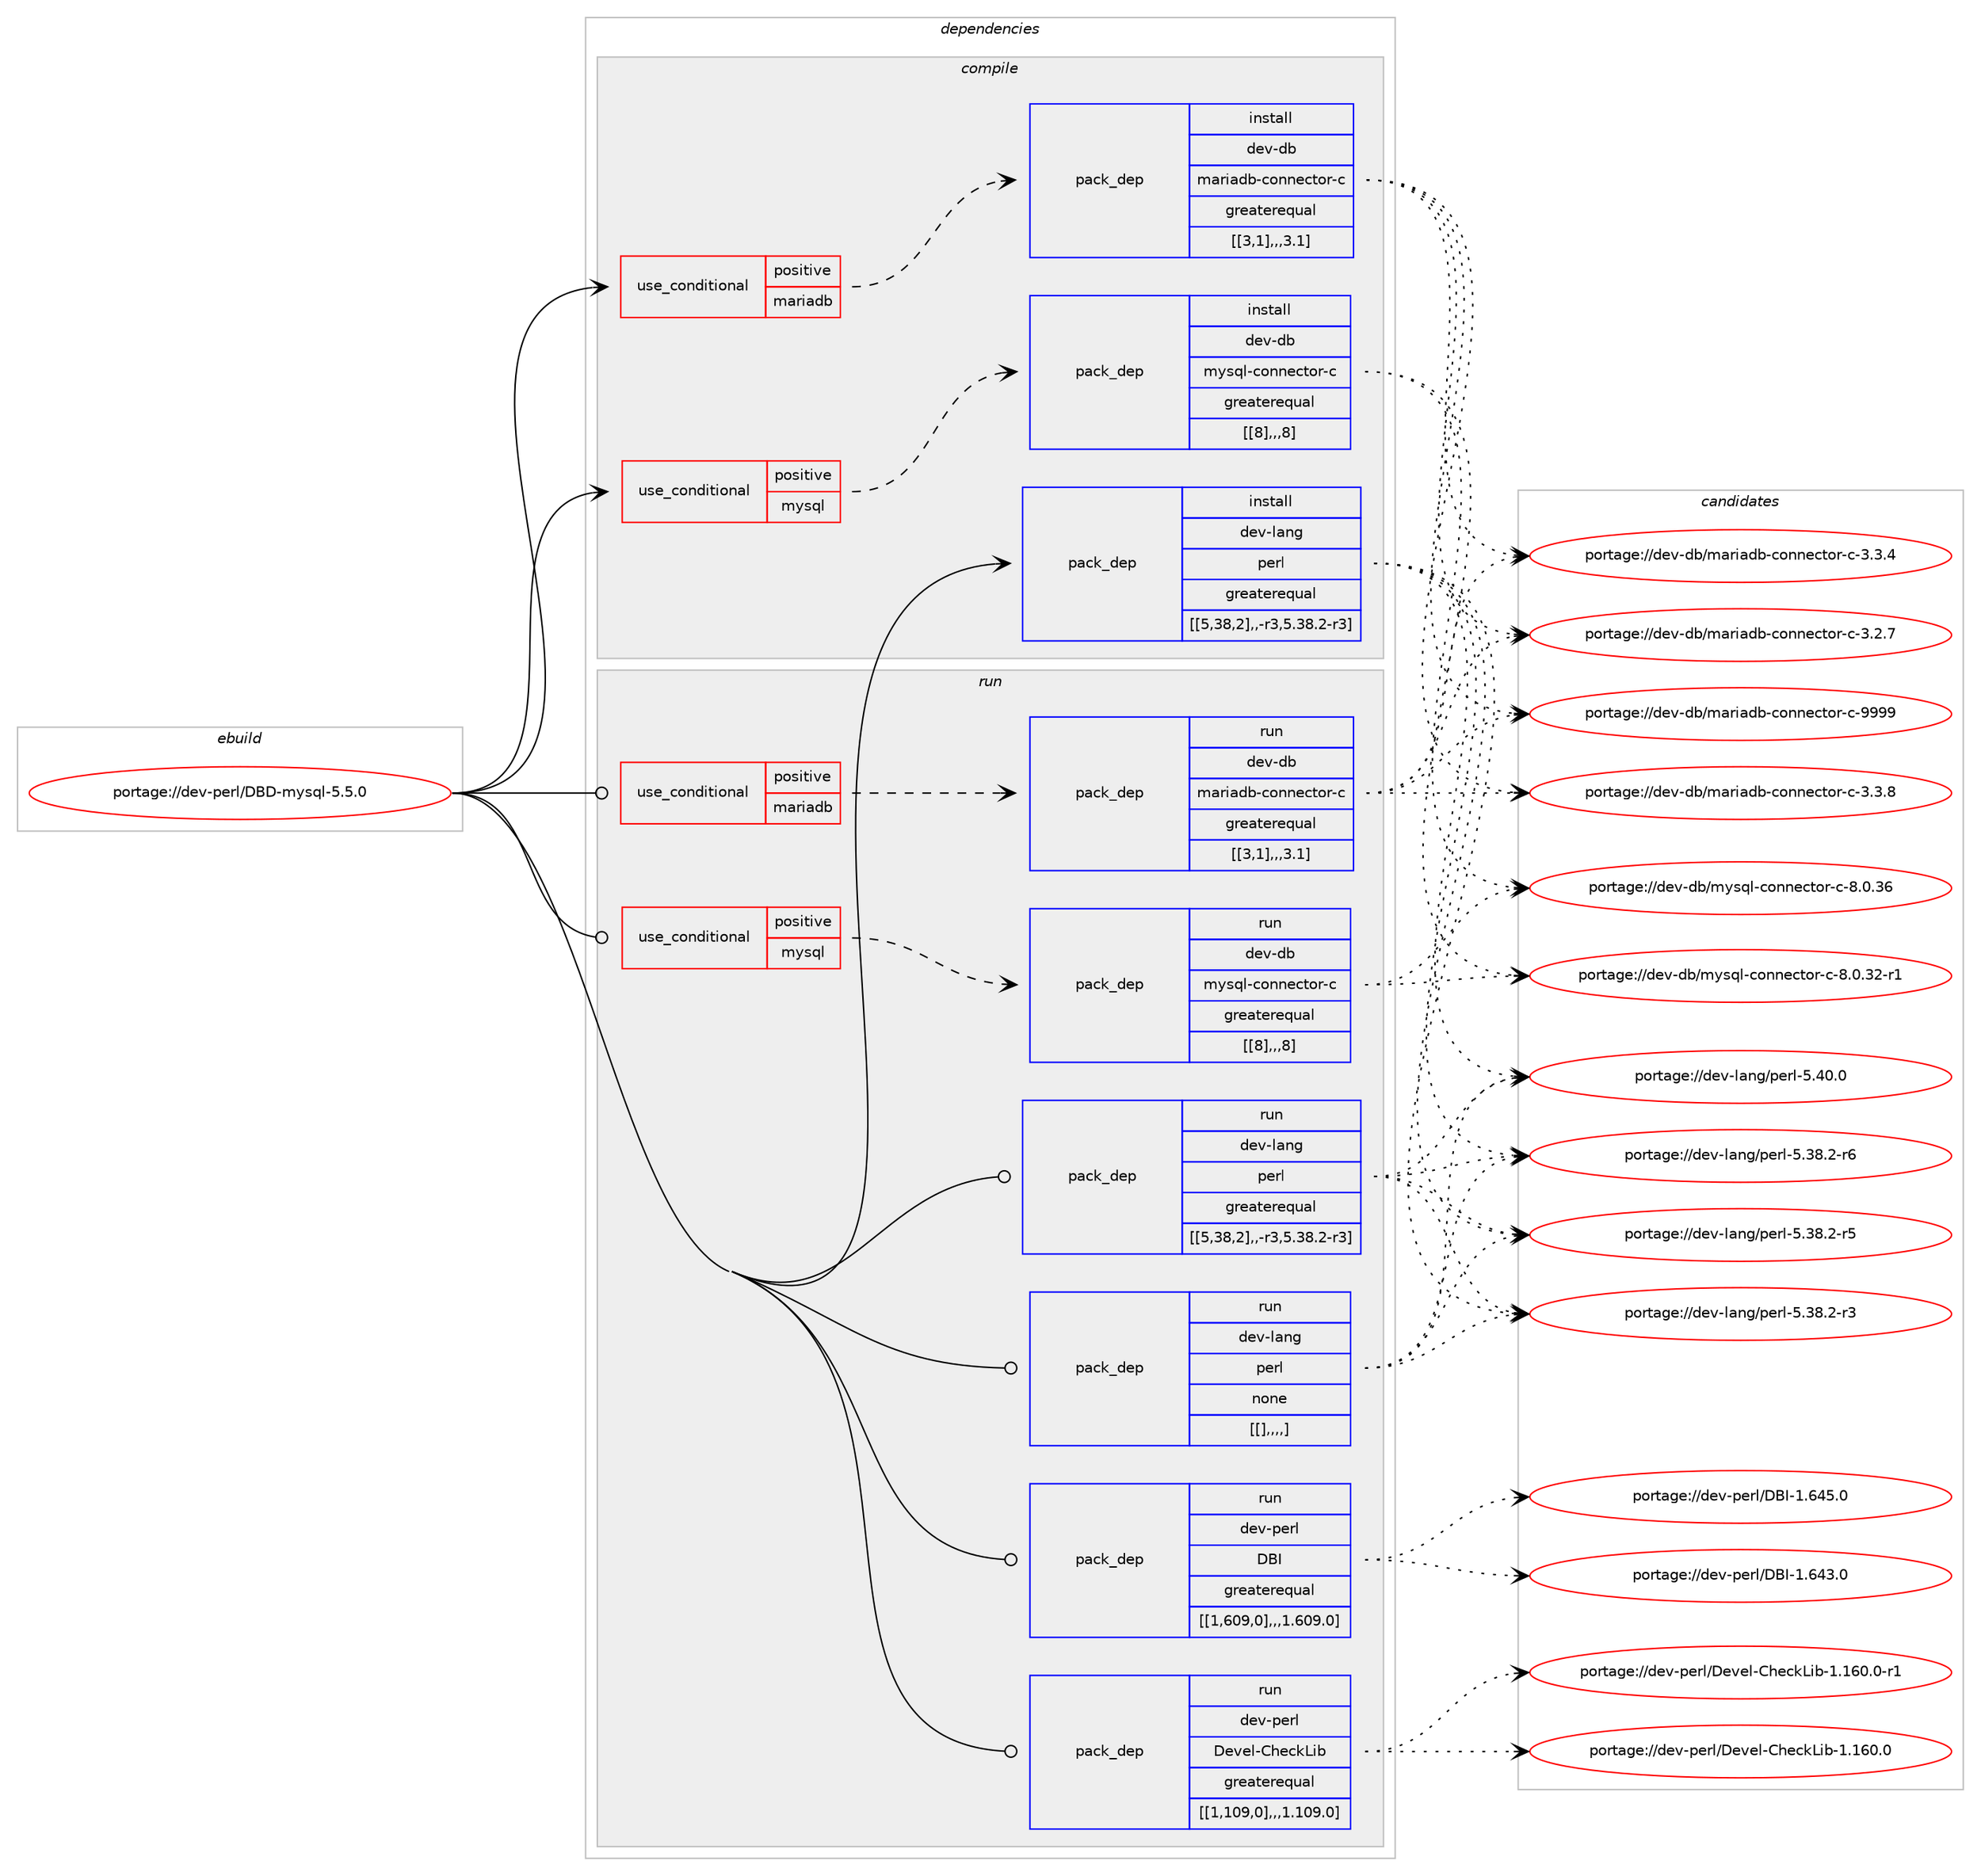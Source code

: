 digraph prolog {

# *************
# Graph options
# *************

newrank=true;
concentrate=true;
compound=true;
graph [rankdir=LR,fontname=Helvetica,fontsize=10,ranksep=1.5];#, ranksep=2.5, nodesep=0.2];
edge  [arrowhead=vee];
node  [fontname=Helvetica,fontsize=10];

# **********
# The ebuild
# **********

subgraph cluster_leftcol {
color=gray;
label=<<i>ebuild</i>>;
id [label="portage://dev-perl/DBD-mysql-5.5.0", color=red, width=4, href="../dev-perl/DBD-mysql-5.5.0.svg"];
}

# ****************
# The dependencies
# ****************

subgraph cluster_midcol {
color=gray;
label=<<i>dependencies</i>>;
subgraph cluster_compile {
fillcolor="#eeeeee";
style=filled;
label=<<i>compile</i>>;
subgraph cond31724 {
dependency132276 [label=<<TABLE BORDER="0" CELLBORDER="1" CELLSPACING="0" CELLPADDING="4"><TR><TD ROWSPAN="3" CELLPADDING="10">use_conditional</TD></TR><TR><TD>positive</TD></TR><TR><TD>mariadb</TD></TR></TABLE>>, shape=none, color=red];
subgraph pack99273 {
dependency132278 [label=<<TABLE BORDER="0" CELLBORDER="1" CELLSPACING="0" CELLPADDING="4" WIDTH="220"><TR><TD ROWSPAN="6" CELLPADDING="30">pack_dep</TD></TR><TR><TD WIDTH="110">install</TD></TR><TR><TD>dev-db</TD></TR><TR><TD>mariadb-connector-c</TD></TR><TR><TD>greaterequal</TD></TR><TR><TD>[[3,1],,,3.1]</TD></TR></TABLE>>, shape=none, color=blue];
}
dependency132276:e -> dependency132278:w [weight=20,style="dashed",arrowhead="vee"];
}
id:e -> dependency132276:w [weight=20,style="solid",arrowhead="vee"];
subgraph cond31726 {
dependency132281 [label=<<TABLE BORDER="0" CELLBORDER="1" CELLSPACING="0" CELLPADDING="4"><TR><TD ROWSPAN="3" CELLPADDING="10">use_conditional</TD></TR><TR><TD>positive</TD></TR><TR><TD>mysql</TD></TR></TABLE>>, shape=none, color=red];
subgraph pack99278 {
dependency132284 [label=<<TABLE BORDER="0" CELLBORDER="1" CELLSPACING="0" CELLPADDING="4" WIDTH="220"><TR><TD ROWSPAN="6" CELLPADDING="30">pack_dep</TD></TR><TR><TD WIDTH="110">install</TD></TR><TR><TD>dev-db</TD></TR><TR><TD>mysql-connector-c</TD></TR><TR><TD>greaterequal</TD></TR><TR><TD>[[8],,,8]</TD></TR></TABLE>>, shape=none, color=blue];
}
dependency132281:e -> dependency132284:w [weight=20,style="dashed",arrowhead="vee"];
}
id:e -> dependency132281:w [weight=20,style="solid",arrowhead="vee"];
subgraph pack99281 {
dependency132287 [label=<<TABLE BORDER="0" CELLBORDER="1" CELLSPACING="0" CELLPADDING="4" WIDTH="220"><TR><TD ROWSPAN="6" CELLPADDING="30">pack_dep</TD></TR><TR><TD WIDTH="110">install</TD></TR><TR><TD>dev-lang</TD></TR><TR><TD>perl</TD></TR><TR><TD>greaterequal</TD></TR><TR><TD>[[5,38,2],,-r3,5.38.2-r3]</TD></TR></TABLE>>, shape=none, color=blue];
}
id:e -> dependency132287:w [weight=20,style="solid",arrowhead="vee"];
}
subgraph cluster_compileandrun {
fillcolor="#eeeeee";
style=filled;
label=<<i>compile and run</i>>;
}
subgraph cluster_run {
fillcolor="#eeeeee";
style=filled;
label=<<i>run</i>>;
subgraph cond31729 {
dependency132292 [label=<<TABLE BORDER="0" CELLBORDER="1" CELLSPACING="0" CELLPADDING="4"><TR><TD ROWSPAN="3" CELLPADDING="10">use_conditional</TD></TR><TR><TD>positive</TD></TR><TR><TD>mariadb</TD></TR></TABLE>>, shape=none, color=red];
subgraph pack99284 {
dependency132294 [label=<<TABLE BORDER="0" CELLBORDER="1" CELLSPACING="0" CELLPADDING="4" WIDTH="220"><TR><TD ROWSPAN="6" CELLPADDING="30">pack_dep</TD></TR><TR><TD WIDTH="110">run</TD></TR><TR><TD>dev-db</TD></TR><TR><TD>mariadb-connector-c</TD></TR><TR><TD>greaterequal</TD></TR><TR><TD>[[3,1],,,3.1]</TD></TR></TABLE>>, shape=none, color=blue];
}
dependency132292:e -> dependency132294:w [weight=20,style="dashed",arrowhead="vee"];
}
id:e -> dependency132292:w [weight=20,style="solid",arrowhead="odot"];
subgraph cond31733 {
dependency132307 [label=<<TABLE BORDER="0" CELLBORDER="1" CELLSPACING="0" CELLPADDING="4"><TR><TD ROWSPAN="3" CELLPADDING="10">use_conditional</TD></TR><TR><TD>positive</TD></TR><TR><TD>mysql</TD></TR></TABLE>>, shape=none, color=red];
subgraph pack99299 {
dependency132308 [label=<<TABLE BORDER="0" CELLBORDER="1" CELLSPACING="0" CELLPADDING="4" WIDTH="220"><TR><TD ROWSPAN="6" CELLPADDING="30">pack_dep</TD></TR><TR><TD WIDTH="110">run</TD></TR><TR><TD>dev-db</TD></TR><TR><TD>mysql-connector-c</TD></TR><TR><TD>greaterequal</TD></TR><TR><TD>[[8],,,8]</TD></TR></TABLE>>, shape=none, color=blue];
}
dependency132307:e -> dependency132308:w [weight=20,style="dashed",arrowhead="vee"];
}
id:e -> dependency132307:w [weight=20,style="solid",arrowhead="odot"];
subgraph pack99304 {
dependency132317 [label=<<TABLE BORDER="0" CELLBORDER="1" CELLSPACING="0" CELLPADDING="4" WIDTH="220"><TR><TD ROWSPAN="6" CELLPADDING="30">pack_dep</TD></TR><TR><TD WIDTH="110">run</TD></TR><TR><TD>dev-lang</TD></TR><TR><TD>perl</TD></TR><TR><TD>greaterequal</TD></TR><TR><TD>[[5,38,2],,-r3,5.38.2-r3]</TD></TR></TABLE>>, shape=none, color=blue];
}
id:e -> dependency132317:w [weight=20,style="solid",arrowhead="odot"];
subgraph pack99307 {
dependency132323 [label=<<TABLE BORDER="0" CELLBORDER="1" CELLSPACING="0" CELLPADDING="4" WIDTH="220"><TR><TD ROWSPAN="6" CELLPADDING="30">pack_dep</TD></TR><TR><TD WIDTH="110">run</TD></TR><TR><TD>dev-lang</TD></TR><TR><TD>perl</TD></TR><TR><TD>none</TD></TR><TR><TD>[[],,,,]</TD></TR></TABLE>>, shape=none, color=blue];
}
id:e -> dependency132323:w [weight=20,style="solid",arrowhead="odot"];
subgraph pack99316 {
dependency132333 [label=<<TABLE BORDER="0" CELLBORDER="1" CELLSPACING="0" CELLPADDING="4" WIDTH="220"><TR><TD ROWSPAN="6" CELLPADDING="30">pack_dep</TD></TR><TR><TD WIDTH="110">run</TD></TR><TR><TD>dev-perl</TD></TR><TR><TD>DBI</TD></TR><TR><TD>greaterequal</TD></TR><TR><TD>[[1,609,0],,,1.609.0]</TD></TR></TABLE>>, shape=none, color=blue];
}
id:e -> dependency132333:w [weight=20,style="solid",arrowhead="odot"];
subgraph pack99324 {
dependency132338 [label=<<TABLE BORDER="0" CELLBORDER="1" CELLSPACING="0" CELLPADDING="4" WIDTH="220"><TR><TD ROWSPAN="6" CELLPADDING="30">pack_dep</TD></TR><TR><TD WIDTH="110">run</TD></TR><TR><TD>dev-perl</TD></TR><TR><TD>Devel-CheckLib</TD></TR><TR><TD>greaterequal</TD></TR><TR><TD>[[1,109,0],,,1.109.0]</TD></TR></TABLE>>, shape=none, color=blue];
}
id:e -> dependency132338:w [weight=20,style="solid",arrowhead="odot"];
}
}

# **************
# The candidates
# **************

subgraph cluster_choices {
rank=same;
color=gray;
label=<<i>candidates</i>>;

subgraph choice99277 {
color=black;
nodesep=1;
choice10010111845100984710997114105971009845991111101101019911611111445994557575757 [label="portage://dev-db/mariadb-connector-c-9999", color=red, width=4,href="../dev-db/mariadb-connector-c-9999.svg"];
choice1001011184510098471099711410597100984599111110110101991161111144599455146514656 [label="portage://dev-db/mariadb-connector-c-3.3.8", color=red, width=4,href="../dev-db/mariadb-connector-c-3.3.8.svg"];
choice1001011184510098471099711410597100984599111110110101991161111144599455146514652 [label="portage://dev-db/mariadb-connector-c-3.3.4", color=red, width=4,href="../dev-db/mariadb-connector-c-3.3.4.svg"];
choice1001011184510098471099711410597100984599111110110101991161111144599455146504655 [label="portage://dev-db/mariadb-connector-c-3.2.7", color=red, width=4,href="../dev-db/mariadb-connector-c-3.2.7.svg"];
dependency132278:e -> choice10010111845100984710997114105971009845991111101101019911611111445994557575757:w [style=dotted,weight="100"];
dependency132278:e -> choice1001011184510098471099711410597100984599111110110101991161111144599455146514656:w [style=dotted,weight="100"];
dependency132278:e -> choice1001011184510098471099711410597100984599111110110101991161111144599455146514652:w [style=dotted,weight="100"];
dependency132278:e -> choice1001011184510098471099711410597100984599111110110101991161111144599455146504655:w [style=dotted,weight="100"];
}
subgraph choice99280 {
color=black;
nodesep=1;
choice100101118451009847109121115113108459911111011010199116111114459945564648465154 [label="portage://dev-db/mysql-connector-c-8.0.36", color=red, width=4,href="../dev-db/mysql-connector-c-8.0.36.svg"];
choice1001011184510098471091211151131084599111110110101991161111144599455646484651504511449 [label="portage://dev-db/mysql-connector-c-8.0.32-r1", color=red, width=4,href="../dev-db/mysql-connector-c-8.0.32-r1.svg"];
dependency132284:e -> choice100101118451009847109121115113108459911111011010199116111114459945564648465154:w [style=dotted,weight="100"];
dependency132284:e -> choice1001011184510098471091211151131084599111110110101991161111144599455646484651504511449:w [style=dotted,weight="100"];
}
subgraph choice99285 {
color=black;
nodesep=1;
choice10010111845108971101034711210111410845534652484648 [label="portage://dev-lang/perl-5.40.0", color=red, width=4,href="../dev-lang/perl-5.40.0.svg"];
choice100101118451089711010347112101114108455346515646504511454 [label="portage://dev-lang/perl-5.38.2-r6", color=red, width=4,href="../dev-lang/perl-5.38.2-r6.svg"];
choice100101118451089711010347112101114108455346515646504511453 [label="portage://dev-lang/perl-5.38.2-r5", color=red, width=4,href="../dev-lang/perl-5.38.2-r5.svg"];
choice100101118451089711010347112101114108455346515646504511451 [label="portage://dev-lang/perl-5.38.2-r3", color=red, width=4,href="../dev-lang/perl-5.38.2-r3.svg"];
dependency132287:e -> choice10010111845108971101034711210111410845534652484648:w [style=dotted,weight="100"];
dependency132287:e -> choice100101118451089711010347112101114108455346515646504511454:w [style=dotted,weight="100"];
dependency132287:e -> choice100101118451089711010347112101114108455346515646504511453:w [style=dotted,weight="100"];
dependency132287:e -> choice100101118451089711010347112101114108455346515646504511451:w [style=dotted,weight="100"];
}
subgraph choice99289 {
color=black;
nodesep=1;
choice10010111845100984710997114105971009845991111101101019911611111445994557575757 [label="portage://dev-db/mariadb-connector-c-9999", color=red, width=4,href="../dev-db/mariadb-connector-c-9999.svg"];
choice1001011184510098471099711410597100984599111110110101991161111144599455146514656 [label="portage://dev-db/mariadb-connector-c-3.3.8", color=red, width=4,href="../dev-db/mariadb-connector-c-3.3.8.svg"];
choice1001011184510098471099711410597100984599111110110101991161111144599455146514652 [label="portage://dev-db/mariadb-connector-c-3.3.4", color=red, width=4,href="../dev-db/mariadb-connector-c-3.3.4.svg"];
choice1001011184510098471099711410597100984599111110110101991161111144599455146504655 [label="portage://dev-db/mariadb-connector-c-3.2.7", color=red, width=4,href="../dev-db/mariadb-connector-c-3.2.7.svg"];
dependency132294:e -> choice10010111845100984710997114105971009845991111101101019911611111445994557575757:w [style=dotted,weight="100"];
dependency132294:e -> choice1001011184510098471099711410597100984599111110110101991161111144599455146514656:w [style=dotted,weight="100"];
dependency132294:e -> choice1001011184510098471099711410597100984599111110110101991161111144599455146514652:w [style=dotted,weight="100"];
dependency132294:e -> choice1001011184510098471099711410597100984599111110110101991161111144599455146504655:w [style=dotted,weight="100"];
}
subgraph choice99294 {
color=black;
nodesep=1;
choice100101118451009847109121115113108459911111011010199116111114459945564648465154 [label="portage://dev-db/mysql-connector-c-8.0.36", color=red, width=4,href="../dev-db/mysql-connector-c-8.0.36.svg"];
choice1001011184510098471091211151131084599111110110101991161111144599455646484651504511449 [label="portage://dev-db/mysql-connector-c-8.0.32-r1", color=red, width=4,href="../dev-db/mysql-connector-c-8.0.32-r1.svg"];
dependency132308:e -> choice100101118451009847109121115113108459911111011010199116111114459945564648465154:w [style=dotted,weight="100"];
dependency132308:e -> choice1001011184510098471091211151131084599111110110101991161111144599455646484651504511449:w [style=dotted,weight="100"];
}
subgraph choice99298 {
color=black;
nodesep=1;
choice10010111845108971101034711210111410845534652484648 [label="portage://dev-lang/perl-5.40.0", color=red, width=4,href="../dev-lang/perl-5.40.0.svg"];
choice100101118451089711010347112101114108455346515646504511454 [label="portage://dev-lang/perl-5.38.2-r6", color=red, width=4,href="../dev-lang/perl-5.38.2-r6.svg"];
choice100101118451089711010347112101114108455346515646504511453 [label="portage://dev-lang/perl-5.38.2-r5", color=red, width=4,href="../dev-lang/perl-5.38.2-r5.svg"];
choice100101118451089711010347112101114108455346515646504511451 [label="portage://dev-lang/perl-5.38.2-r3", color=red, width=4,href="../dev-lang/perl-5.38.2-r3.svg"];
dependency132317:e -> choice10010111845108971101034711210111410845534652484648:w [style=dotted,weight="100"];
dependency132317:e -> choice100101118451089711010347112101114108455346515646504511454:w [style=dotted,weight="100"];
dependency132317:e -> choice100101118451089711010347112101114108455346515646504511453:w [style=dotted,weight="100"];
dependency132317:e -> choice100101118451089711010347112101114108455346515646504511451:w [style=dotted,weight="100"];
}
subgraph choice99305 {
color=black;
nodesep=1;
choice10010111845108971101034711210111410845534652484648 [label="portage://dev-lang/perl-5.40.0", color=red, width=4,href="../dev-lang/perl-5.40.0.svg"];
choice100101118451089711010347112101114108455346515646504511454 [label="portage://dev-lang/perl-5.38.2-r6", color=red, width=4,href="../dev-lang/perl-5.38.2-r6.svg"];
choice100101118451089711010347112101114108455346515646504511453 [label="portage://dev-lang/perl-5.38.2-r5", color=red, width=4,href="../dev-lang/perl-5.38.2-r5.svg"];
choice100101118451089711010347112101114108455346515646504511451 [label="portage://dev-lang/perl-5.38.2-r3", color=red, width=4,href="../dev-lang/perl-5.38.2-r3.svg"];
dependency132323:e -> choice10010111845108971101034711210111410845534652484648:w [style=dotted,weight="100"];
dependency132323:e -> choice100101118451089711010347112101114108455346515646504511454:w [style=dotted,weight="100"];
dependency132323:e -> choice100101118451089711010347112101114108455346515646504511453:w [style=dotted,weight="100"];
dependency132323:e -> choice100101118451089711010347112101114108455346515646504511451:w [style=dotted,weight="100"];
}
subgraph choice99310 {
color=black;
nodesep=1;
choice10010111845112101114108476866734549465452534648 [label="portage://dev-perl/DBI-1.645.0", color=red, width=4,href="../dev-perl/DBI-1.645.0.svg"];
choice10010111845112101114108476866734549465452514648 [label="portage://dev-perl/DBI-1.643.0", color=red, width=4,href="../dev-perl/DBI-1.643.0.svg"];
dependency132333:e -> choice10010111845112101114108476866734549465452534648:w [style=dotted,weight="100"];
dependency132333:e -> choice10010111845112101114108476866734549465452514648:w [style=dotted,weight="100"];
}
subgraph choice99314 {
color=black;
nodesep=1;
choice100101118451121011141084768101118101108456710410199107761059845494649544846484511449 [label="portage://dev-perl/Devel-CheckLib-1.160.0-r1", color=red, width=4,href="../dev-perl/Devel-CheckLib-1.160.0-r1.svg"];
choice10010111845112101114108476810111810110845671041019910776105984549464954484648 [label="portage://dev-perl/Devel-CheckLib-1.160.0", color=red, width=4,href="../dev-perl/Devel-CheckLib-1.160.0.svg"];
dependency132338:e -> choice100101118451121011141084768101118101108456710410199107761059845494649544846484511449:w [style=dotted,weight="100"];
dependency132338:e -> choice10010111845112101114108476810111810110845671041019910776105984549464954484648:w [style=dotted,weight="100"];
}
}

}
